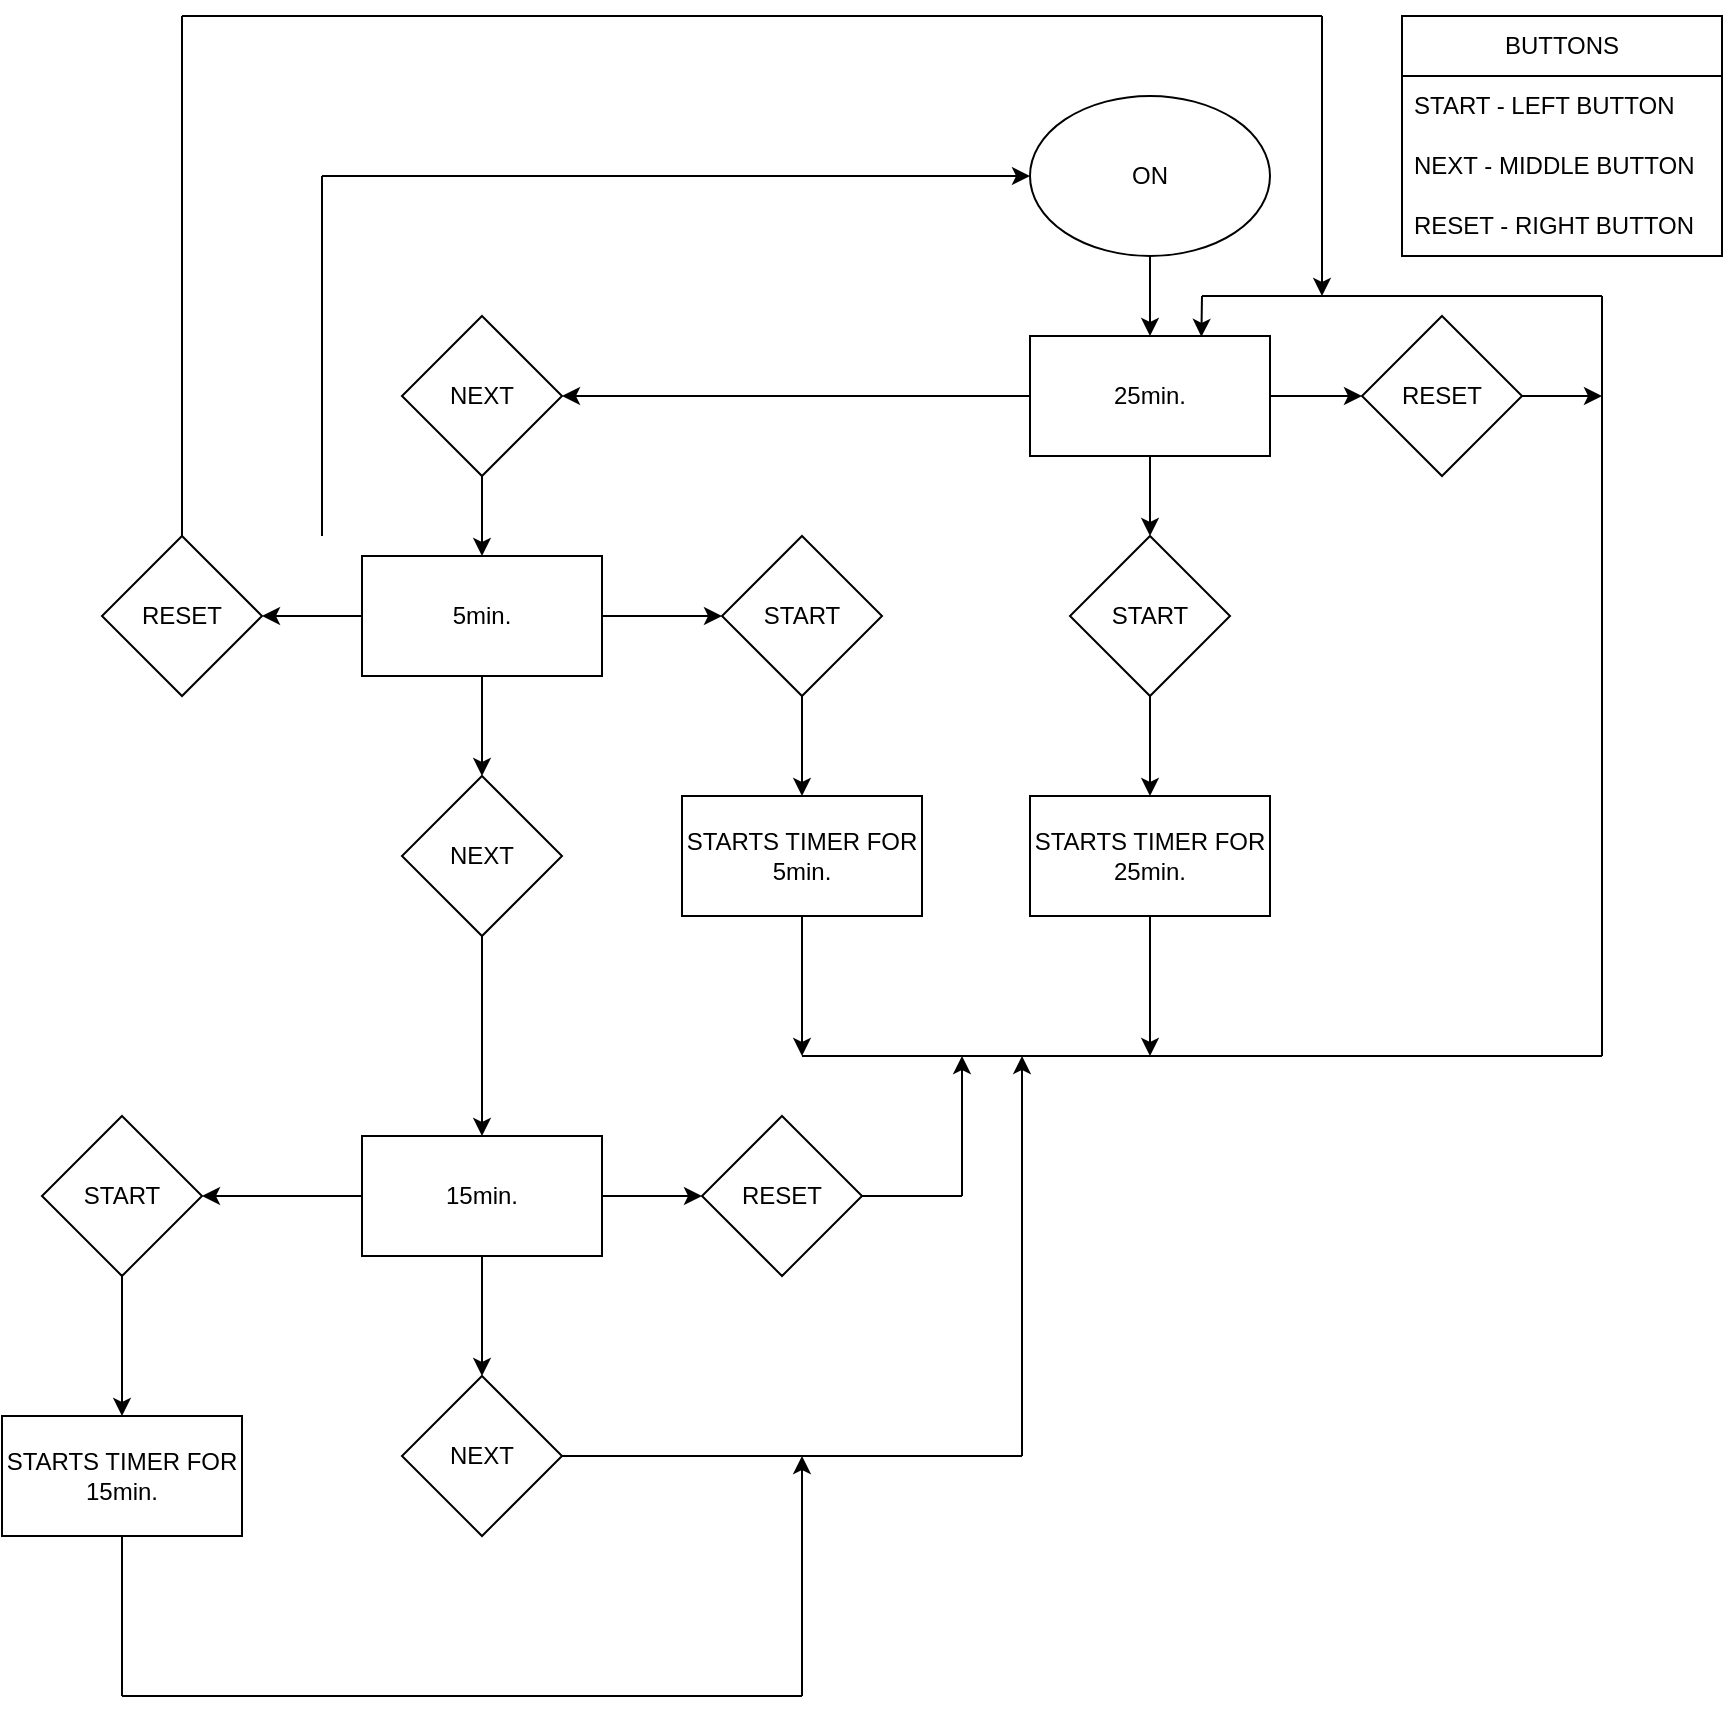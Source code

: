 <mxfile version="21.0.8" type="github"><diagram name="Strona-1" id="OJ77nhdw19L__WoxYJGa"><mxGraphModel dx="2514" dy="904" grid="1" gridSize="10" guides="1" tooltips="1" connect="1" arrows="1" fold="1" page="1" pageScale="1" pageWidth="827" pageHeight="1169" math="0" shadow="0"><root><mxCell id="0"/><mxCell id="1" parent="0"/><mxCell id="ug5X6B91hEIudR9HiHkj-1" value="ON" style="ellipse;whiteSpace=wrap;html=1;" vertex="1" parent="1"><mxGeometry x="354" y="80" width="120" height="80" as="geometry"/></mxCell><mxCell id="ug5X6B91hEIudR9HiHkj-2" value="5min." style="rounded=0;whiteSpace=wrap;html=1;" vertex="1" parent="1"><mxGeometry x="20" y="310" width="120" height="60" as="geometry"/></mxCell><mxCell id="ug5X6B91hEIudR9HiHkj-4" value="25min." style="rounded=0;whiteSpace=wrap;html=1;" vertex="1" parent="1"><mxGeometry x="354" y="200" width="120" height="60" as="geometry"/></mxCell><mxCell id="ug5X6B91hEIudR9HiHkj-10" value="STARTS TIMER FOR 25min." style="rounded=0;whiteSpace=wrap;html=1;" vertex="1" parent="1"><mxGeometry x="354" y="430" width="120" height="60" as="geometry"/></mxCell><mxCell id="ug5X6B91hEIudR9HiHkj-11" value="START" style="rhombus;whiteSpace=wrap;html=1;" vertex="1" parent="1"><mxGeometry x="374" y="300" width="80" height="80" as="geometry"/></mxCell><mxCell id="ug5X6B91hEIudR9HiHkj-14" value="RESET" style="rhombus;whiteSpace=wrap;html=1;" vertex="1" parent="1"><mxGeometry x="520" y="190" width="80" height="80" as="geometry"/></mxCell><mxCell id="ug5X6B91hEIudR9HiHkj-15" value="NEXT" style="rhombus;whiteSpace=wrap;html=1;" vertex="1" parent="1"><mxGeometry x="40" y="190" width="80" height="80" as="geometry"/></mxCell><mxCell id="ug5X6B91hEIudR9HiHkj-18" value="BUTTONS" style="swimlane;fontStyle=0;childLayout=stackLayout;horizontal=1;startSize=30;horizontalStack=0;resizeParent=1;resizeParentMax=0;resizeLast=0;collapsible=1;marginBottom=0;whiteSpace=wrap;html=1;" vertex="1" parent="1"><mxGeometry x="540" y="40" width="160" height="120" as="geometry"/></mxCell><mxCell id="ug5X6B91hEIudR9HiHkj-19" value="START - LEFT BUTTON" style="text;strokeColor=none;fillColor=none;align=left;verticalAlign=middle;spacingLeft=4;spacingRight=4;overflow=hidden;points=[[0,0.5],[1,0.5]];portConstraint=eastwest;rotatable=0;whiteSpace=wrap;html=1;" vertex="1" parent="ug5X6B91hEIudR9HiHkj-18"><mxGeometry y="30" width="160" height="30" as="geometry"/></mxCell><mxCell id="ug5X6B91hEIudR9HiHkj-20" value="NEXT - MIDDLE BUTTON" style="text;strokeColor=none;fillColor=none;align=left;verticalAlign=middle;spacingLeft=4;spacingRight=4;overflow=hidden;points=[[0,0.5],[1,0.5]];portConstraint=eastwest;rotatable=0;whiteSpace=wrap;html=1;" vertex="1" parent="ug5X6B91hEIudR9HiHkj-18"><mxGeometry y="60" width="160" height="30" as="geometry"/></mxCell><mxCell id="ug5X6B91hEIudR9HiHkj-21" value="RESET - RIGHT BUTTON" style="text;strokeColor=none;fillColor=none;align=left;verticalAlign=middle;spacingLeft=4;spacingRight=4;overflow=hidden;points=[[0,0.5],[1,0.5]];portConstraint=eastwest;rotatable=0;whiteSpace=wrap;html=1;" vertex="1" parent="ug5X6B91hEIudR9HiHkj-18"><mxGeometry y="90" width="160" height="30" as="geometry"/></mxCell><mxCell id="ug5X6B91hEIudR9HiHkj-28" value="" style="endArrow=classic;html=1;rounded=0;" edge="1" parent="1" target="ug5X6B91hEIudR9HiHkj-4"><mxGeometry width="50" height="50" relative="1" as="geometry"><mxPoint x="414" y="160" as="sourcePoint"/><mxPoint x="464" y="110" as="targetPoint"/></mxGeometry></mxCell><mxCell id="ug5X6B91hEIudR9HiHkj-29" value="" style="endArrow=classic;html=1;rounded=0;entryX=0;entryY=0.5;entryDx=0;entryDy=0;" edge="1" parent="1" target="ug5X6B91hEIudR9HiHkj-14"><mxGeometry width="50" height="50" relative="1" as="geometry"><mxPoint x="474" y="230" as="sourcePoint"/><mxPoint x="524" y="180" as="targetPoint"/></mxGeometry></mxCell><mxCell id="ug5X6B91hEIudR9HiHkj-30" value="" style="endArrow=classic;html=1;rounded=0;entryX=1;entryY=0.5;entryDx=0;entryDy=0;" edge="1" parent="1" target="ug5X6B91hEIudR9HiHkj-15"><mxGeometry width="50" height="50" relative="1" as="geometry"><mxPoint x="354" y="230" as="sourcePoint"/><mxPoint x="404" y="180" as="targetPoint"/></mxGeometry></mxCell><mxCell id="ug5X6B91hEIudR9HiHkj-31" value="" style="endArrow=classic;html=1;rounded=0;entryX=0.5;entryY=0;entryDx=0;entryDy=0;" edge="1" parent="1" target="ug5X6B91hEIudR9HiHkj-11"><mxGeometry width="50" height="50" relative="1" as="geometry"><mxPoint x="414" y="260" as="sourcePoint"/><mxPoint x="464" y="210" as="targetPoint"/></mxGeometry></mxCell><mxCell id="ug5X6B91hEIudR9HiHkj-32" value="" style="endArrow=classic;html=1;rounded=0;entryX=0.5;entryY=0;entryDx=0;entryDy=0;" edge="1" parent="1" target="ug5X6B91hEIudR9HiHkj-10"><mxGeometry width="50" height="50" relative="1" as="geometry"><mxPoint x="414" y="380" as="sourcePoint"/><mxPoint x="464" y="330" as="targetPoint"/></mxGeometry></mxCell><mxCell id="ug5X6B91hEIudR9HiHkj-33" value="" style="endArrow=classic;html=1;rounded=0;entryX=0.5;entryY=0;entryDx=0;entryDy=0;exitX=0.5;exitY=1;exitDx=0;exitDy=0;" edge="1" parent="1" source="ug5X6B91hEIudR9HiHkj-15" target="ug5X6B91hEIudR9HiHkj-2"><mxGeometry width="50" height="50" relative="1" as="geometry"><mxPoint x="160" y="270" as="sourcePoint"/><mxPoint x="210" y="220" as="targetPoint"/></mxGeometry></mxCell><mxCell id="ug5X6B91hEIudR9HiHkj-34" value="NEXT" style="rhombus;whiteSpace=wrap;html=1;" vertex="1" parent="1"><mxGeometry x="40" y="420" width="80" height="80" as="geometry"/></mxCell><mxCell id="ug5X6B91hEIudR9HiHkj-35" value="RESET" style="rhombus;whiteSpace=wrap;html=1;" vertex="1" parent="1"><mxGeometry x="-110" y="300" width="80" height="80" as="geometry"/></mxCell><mxCell id="ug5X6B91hEIudR9HiHkj-36" value="START" style="rhombus;whiteSpace=wrap;html=1;" vertex="1" parent="1"><mxGeometry x="200" y="300" width="80" height="80" as="geometry"/></mxCell><mxCell id="ug5X6B91hEIudR9HiHkj-37" value="" style="endArrow=classic;html=1;rounded=0;entryX=1;entryY=0.5;entryDx=0;entryDy=0;" edge="1" parent="1" target="ug5X6B91hEIudR9HiHkj-35"><mxGeometry width="50" height="50" relative="1" as="geometry"><mxPoint x="20" y="340" as="sourcePoint"/><mxPoint x="70" y="290" as="targetPoint"/></mxGeometry></mxCell><mxCell id="ug5X6B91hEIudR9HiHkj-38" value="" style="endArrow=none;html=1;rounded=0;" edge="1" parent="1"><mxGeometry width="50" height="50" relative="1" as="geometry"><mxPoint y="300" as="sourcePoint"/><mxPoint y="120" as="targetPoint"/></mxGeometry></mxCell><mxCell id="ug5X6B91hEIudR9HiHkj-39" value="" style="endArrow=classic;html=1;rounded=0;" edge="1" parent="1" target="ug5X6B91hEIudR9HiHkj-1"><mxGeometry width="50" height="50" relative="1" as="geometry"><mxPoint y="120" as="sourcePoint"/><mxPoint x="50" y="70" as="targetPoint"/></mxGeometry></mxCell><mxCell id="ug5X6B91hEIudR9HiHkj-40" value="" style="endArrow=classic;html=1;rounded=0;" edge="1" parent="1" target="ug5X6B91hEIudR9HiHkj-34"><mxGeometry width="50" height="50" relative="1" as="geometry"><mxPoint x="80" y="370" as="sourcePoint"/><mxPoint x="130" y="320" as="targetPoint"/></mxGeometry></mxCell><mxCell id="ug5X6B91hEIudR9HiHkj-41" value="" style="endArrow=classic;html=1;rounded=0;entryX=0;entryY=0.5;entryDx=0;entryDy=0;exitX=1;exitY=0.5;exitDx=0;exitDy=0;" edge="1" parent="1" source="ug5X6B91hEIudR9HiHkj-2" target="ug5X6B91hEIudR9HiHkj-36"><mxGeometry width="50" height="50" relative="1" as="geometry"><mxPoint x="140" y="350" as="sourcePoint"/><mxPoint x="180" y="340" as="targetPoint"/><Array as="points"><mxPoint x="160" y="340"/></Array></mxGeometry></mxCell><mxCell id="ug5X6B91hEIudR9HiHkj-42" value="STARTS TIMER FOR 5min." style="rounded=0;whiteSpace=wrap;html=1;" vertex="1" parent="1"><mxGeometry x="180" y="430" width="120" height="60" as="geometry"/></mxCell><mxCell id="ug5X6B91hEIudR9HiHkj-43" value="" style="endArrow=classic;html=1;rounded=0;entryX=0.5;entryY=0;entryDx=0;entryDy=0;" edge="1" parent="1" target="ug5X6B91hEIudR9HiHkj-42"><mxGeometry width="50" height="50" relative="1" as="geometry"><mxPoint x="240" y="380" as="sourcePoint"/><mxPoint x="290" y="330" as="targetPoint"/></mxGeometry></mxCell><mxCell id="ug5X6B91hEIudR9HiHkj-46" value="" style="endArrow=none;html=1;rounded=0;" edge="1" parent="1"><mxGeometry width="50" height="50" relative="1" as="geometry"><mxPoint x="414" y="560" as="sourcePoint"/><mxPoint x="640" y="560" as="targetPoint"/></mxGeometry></mxCell><mxCell id="ug5X6B91hEIudR9HiHkj-52" value="" style="endArrow=none;html=1;rounded=0;" edge="1" parent="1"><mxGeometry width="50" height="50" relative="1" as="geometry"><mxPoint x="-70" y="300" as="sourcePoint"/><mxPoint x="-70" y="40" as="targetPoint"/></mxGeometry></mxCell><mxCell id="ug5X6B91hEIudR9HiHkj-53" value="" style="endArrow=none;html=1;rounded=0;" edge="1" parent="1"><mxGeometry width="50" height="50" relative="1" as="geometry"><mxPoint x="-70" y="40" as="sourcePoint"/><mxPoint x="500" y="40" as="targetPoint"/></mxGeometry></mxCell><mxCell id="ug5X6B91hEIudR9HiHkj-55" value="" style="endArrow=classic;html=1;rounded=0;entryX=0.5;entryY=0;entryDx=0;entryDy=0;" edge="1" parent="1" target="ug5X6B91hEIudR9HiHkj-62"><mxGeometry width="50" height="50" relative="1" as="geometry"><mxPoint x="80" y="500" as="sourcePoint"/><mxPoint x="80" y="560" as="targetPoint"/></mxGeometry></mxCell><mxCell id="ug5X6B91hEIudR9HiHkj-57" value="" style="endArrow=none;html=1;rounded=0;" edge="1" parent="1"><mxGeometry width="50" height="50" relative="1" as="geometry"><mxPoint x="240" y="560" as="sourcePoint"/><mxPoint x="420" y="560" as="targetPoint"/></mxGeometry></mxCell><mxCell id="ug5X6B91hEIudR9HiHkj-58" value="" style="endArrow=classic;html=1;rounded=0;" edge="1" parent="1"><mxGeometry width="50" height="50" relative="1" as="geometry"><mxPoint x="414" y="490" as="sourcePoint"/><mxPoint x="414" y="560" as="targetPoint"/></mxGeometry></mxCell><mxCell id="ug5X6B91hEIudR9HiHkj-59" value="" style="endArrow=classic;html=1;rounded=0;" edge="1" parent="1"><mxGeometry width="50" height="50" relative="1" as="geometry"><mxPoint x="240" y="490" as="sourcePoint"/><mxPoint x="240" y="560" as="targetPoint"/></mxGeometry></mxCell><mxCell id="ug5X6B91hEIudR9HiHkj-61" value="" style="endArrow=classic;html=1;rounded=0;" edge="1" parent="1"><mxGeometry width="50" height="50" relative="1" as="geometry"><mxPoint x="500" y="40" as="sourcePoint"/><mxPoint x="500" y="180" as="targetPoint"/></mxGeometry></mxCell><mxCell id="ug5X6B91hEIudR9HiHkj-62" value="15min." style="rounded=0;whiteSpace=wrap;html=1;" vertex="1" parent="1"><mxGeometry x="20" y="600" width="120" height="60" as="geometry"/></mxCell><mxCell id="ug5X6B91hEIudR9HiHkj-63" value="RESET" style="rhombus;whiteSpace=wrap;html=1;" vertex="1" parent="1"><mxGeometry x="190" y="590" width="80" height="80" as="geometry"/></mxCell><mxCell id="ug5X6B91hEIudR9HiHkj-64" value="" style="endArrow=classic;html=1;rounded=0;entryX=0;entryY=0.5;entryDx=0;entryDy=0;exitX=1;exitY=0.5;exitDx=0;exitDy=0;" edge="1" parent="1" source="ug5X6B91hEIudR9HiHkj-62" target="ug5X6B91hEIudR9HiHkj-63"><mxGeometry width="50" height="50" relative="1" as="geometry"><mxPoint x="140" y="635" as="sourcePoint"/><mxPoint x="190" y="585" as="targetPoint"/></mxGeometry></mxCell><mxCell id="ug5X6B91hEIudR9HiHkj-65" value="" style="endArrow=none;html=1;rounded=0;" edge="1" parent="1"><mxGeometry width="50" height="50" relative="1" as="geometry"><mxPoint x="270" y="630" as="sourcePoint"/><mxPoint x="320" y="630" as="targetPoint"/></mxGeometry></mxCell><mxCell id="ug5X6B91hEIudR9HiHkj-66" value="" style="endArrow=classic;html=1;rounded=0;" edge="1" parent="1"><mxGeometry width="50" height="50" relative="1" as="geometry"><mxPoint x="320" y="630" as="sourcePoint"/><mxPoint x="320" y="560" as="targetPoint"/></mxGeometry></mxCell><mxCell id="ug5X6B91hEIudR9HiHkj-67" value="NEXT" style="rhombus;whiteSpace=wrap;html=1;" vertex="1" parent="1"><mxGeometry x="40" y="720" width="80" height="80" as="geometry"/></mxCell><mxCell id="ug5X6B91hEIudR9HiHkj-68" value="START" style="rhombus;whiteSpace=wrap;html=1;" vertex="1" parent="1"><mxGeometry x="-140" y="590" width="80" height="80" as="geometry"/></mxCell><mxCell id="ug5X6B91hEIudR9HiHkj-69" value="" style="endArrow=classic;html=1;rounded=0;entryX=0.5;entryY=0;entryDx=0;entryDy=0;" edge="1" parent="1" target="ug5X6B91hEIudR9HiHkj-67"><mxGeometry width="50" height="50" relative="1" as="geometry"><mxPoint x="80" y="660" as="sourcePoint"/><mxPoint x="130" y="610" as="targetPoint"/></mxGeometry></mxCell><mxCell id="ug5X6B91hEIudR9HiHkj-70" value="" style="endArrow=classic;html=1;rounded=0;entryX=1;entryY=0.5;entryDx=0;entryDy=0;exitX=0;exitY=0.5;exitDx=0;exitDy=0;" edge="1" parent="1" source="ug5X6B91hEIudR9HiHkj-62" target="ug5X6B91hEIudR9HiHkj-68"><mxGeometry width="50" height="50" relative="1" as="geometry"><mxPoint x="20" y="634.5" as="sourcePoint"/><mxPoint x="70" y="584.5" as="targetPoint"/></mxGeometry></mxCell><mxCell id="ug5X6B91hEIudR9HiHkj-72" value="" style="endArrow=none;html=1;rounded=0;" edge="1" parent="1"><mxGeometry width="50" height="50" relative="1" as="geometry"><mxPoint x="120" y="760" as="sourcePoint"/><mxPoint x="350" y="760" as="targetPoint"/></mxGeometry></mxCell><mxCell id="ug5X6B91hEIudR9HiHkj-74" value="" style="endArrow=classic;html=1;rounded=0;" edge="1" parent="1"><mxGeometry width="50" height="50" relative="1" as="geometry"><mxPoint x="350" y="760" as="sourcePoint"/><mxPoint x="350" y="560" as="targetPoint"/></mxGeometry></mxCell><mxCell id="ug5X6B91hEIudR9HiHkj-75" value="" style="endArrow=classic;html=1;rounded=0;" edge="1" parent="1"><mxGeometry width="50" height="50" relative="1" as="geometry"><mxPoint x="-100" y="670" as="sourcePoint"/><mxPoint x="-100" y="740" as="targetPoint"/></mxGeometry></mxCell><mxCell id="ug5X6B91hEIudR9HiHkj-76" value="STARTS TIMER FOR 15min." style="rounded=0;whiteSpace=wrap;html=1;" vertex="1" parent="1"><mxGeometry x="-160" y="740" width="120" height="60" as="geometry"/></mxCell><mxCell id="ug5X6B91hEIudR9HiHkj-77" value="" style="endArrow=none;html=1;rounded=0;" edge="1" parent="1"><mxGeometry width="50" height="50" relative="1" as="geometry"><mxPoint x="-100" y="800" as="sourcePoint"/><mxPoint x="-100" y="880" as="targetPoint"/></mxGeometry></mxCell><mxCell id="ug5X6B91hEIudR9HiHkj-78" value="" style="endArrow=none;html=1;rounded=0;" edge="1" parent="1"><mxGeometry width="50" height="50" relative="1" as="geometry"><mxPoint x="-100" y="880" as="sourcePoint"/><mxPoint x="240" y="880" as="targetPoint"/></mxGeometry></mxCell><mxCell id="ug5X6B91hEIudR9HiHkj-79" value="" style="endArrow=classic;html=1;rounded=0;" edge="1" parent="1"><mxGeometry width="50" height="50" relative="1" as="geometry"><mxPoint x="240" y="880" as="sourcePoint"/><mxPoint x="240" y="760" as="targetPoint"/></mxGeometry></mxCell><mxCell id="ug5X6B91hEIudR9HiHkj-80" value="" style="endArrow=none;html=1;rounded=0;" edge="1" parent="1"><mxGeometry width="50" height="50" relative="1" as="geometry"><mxPoint x="640" y="560" as="sourcePoint"/><mxPoint x="640" y="180" as="targetPoint"/></mxGeometry></mxCell><mxCell id="ug5X6B91hEIudR9HiHkj-82" value="" style="endArrow=none;html=1;rounded=0;" edge="1" parent="1"><mxGeometry width="50" height="50" relative="1" as="geometry"><mxPoint x="440" y="180" as="sourcePoint"/><mxPoint x="640" y="180" as="targetPoint"/></mxGeometry></mxCell><mxCell id="ug5X6B91hEIudR9HiHkj-83" value="" style="endArrow=classic;html=1;rounded=0;entryX=0.714;entryY=0.007;entryDx=0;entryDy=0;entryPerimeter=0;" edge="1" parent="1" target="ug5X6B91hEIudR9HiHkj-4"><mxGeometry width="50" height="50" relative="1" as="geometry"><mxPoint x="440" y="180" as="sourcePoint"/><mxPoint x="490" y="130" as="targetPoint"/></mxGeometry></mxCell><mxCell id="ug5X6B91hEIudR9HiHkj-84" value="" style="endArrow=classic;html=1;rounded=0;" edge="1" parent="1"><mxGeometry width="50" height="50" relative="1" as="geometry"><mxPoint x="600" y="230" as="sourcePoint"/><mxPoint x="640" y="230" as="targetPoint"/></mxGeometry></mxCell></root></mxGraphModel></diagram></mxfile>
